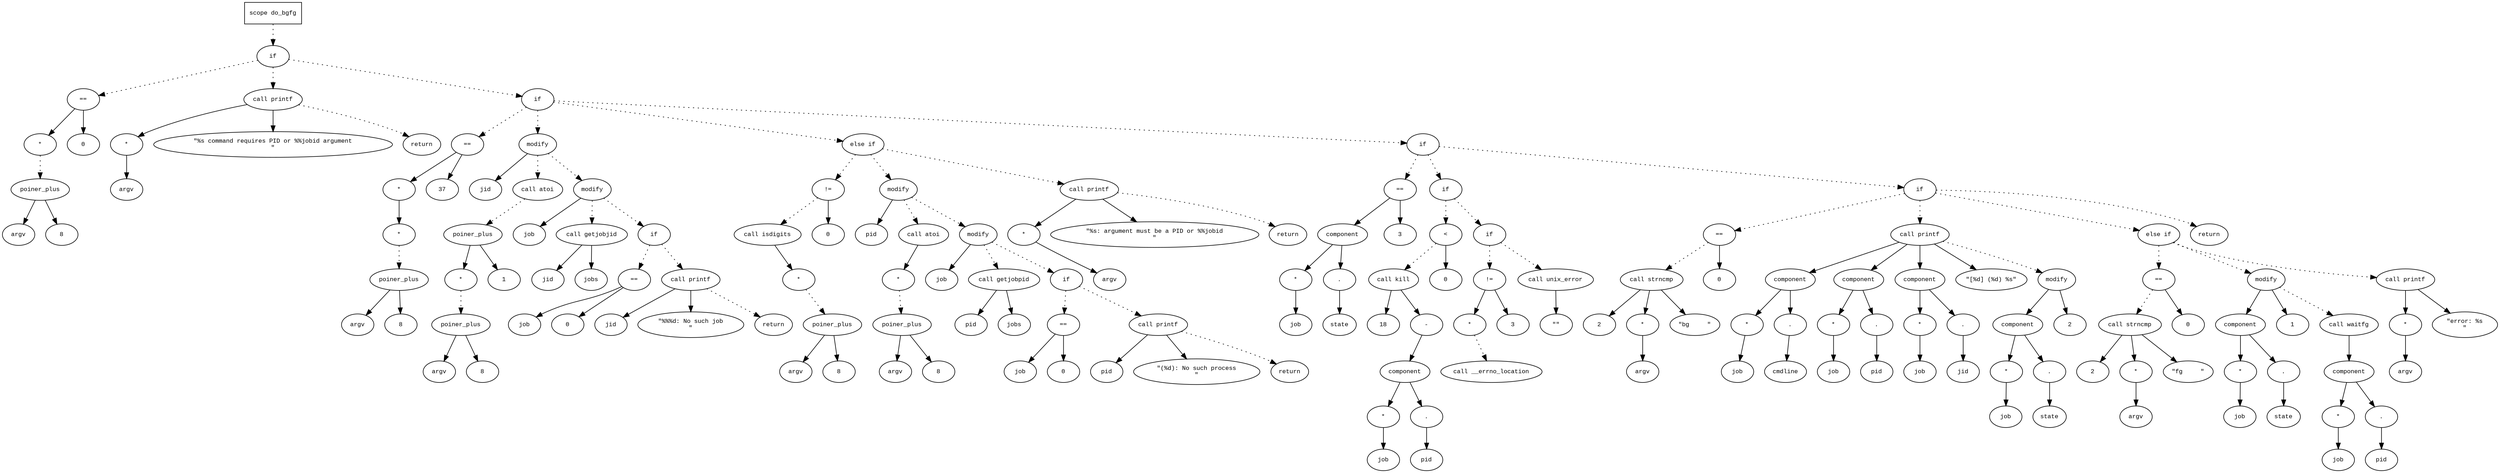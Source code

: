 digraph AST {
  graph [fontname="Times New Roman",fontsize=10];
  node  [fontname="Courier New",fontsize=10];
  edge  [fontname="Times New Roman",fontsize=10];

  node1 [label="scope do_bgfg",shape=box];
  node2 [label="if",shape=ellipse];
  node1 -> node2 [style=dotted];
  node3 [label="==",shape=ellipse];
  node4 [label="*",shape=ellipse];
  node5 [label="poiner_plus",shape=ellipse];
  node6 [label="argv",shape=ellipse];
  node5 -> node6;
  node7 [label="8",shape=ellipse];
  node5 -> node7;
  node4 -> node5 [style=dotted];
  node3 -> node4;
  node8 [label="0",shape=ellipse];
  node3 -> node8;
  node2 -> node3 [style=dotted];
  node9 [label="call printf",shape=ellipse];
  node10 [label="*",shape=ellipse];
  node11 [label="argv",shape=ellipse];
  node10 -> node11;
  node9 -> node10;
  node12 [label="\"%s command requires PID or %%jobid argument
\"",shape=ellipse];
  node9 -> node12;
  node2 -> node9 [style=dotted];
  node13 [label="return",shape=ellipse];
  node9 -> node13 [style=dotted];
  node14 [label="if",shape=ellipse];
  node2 -> node14 [style=dotted];
  node15 [label="==",shape=ellipse];
  node16 [label="*",shape=ellipse];
  node17 [label="*",shape=ellipse];
  node18 [label="poiner_plus",shape=ellipse];
  node19 [label="argv",shape=ellipse];
  node18 -> node19;
  node20 [label="8",shape=ellipse];
  node18 -> node20;
  node17 -> node18 [style=dotted];
  node16 -> node17;
  node15 -> node16;
  node21 [label="37",shape=ellipse];
  node15 -> node21;
  node14 -> node15 [style=dotted];
  node22 [label="modify",shape=ellipse];
  node23 [label="jid",shape=ellipse];
  node22 -> node23;
  node24 [label="call atoi",shape=ellipse];
  node25 [label="poiner_plus",shape=ellipse];
  node26 [label="*",shape=ellipse];
  node27 [label="poiner_plus",shape=ellipse];
  node28 [label="argv",shape=ellipse];
  node27 -> node28;
  node29 [label="8",shape=ellipse];
  node27 -> node29;
  node26 -> node27 [style=dotted];
  node25 -> node26;
  node30 [label="1",shape=ellipse];
  node25 -> node30;
  node24 -> node25 [style=dotted];
  node22 -> node24 [style=dotted];
  node14 -> node22 [style=dotted];
  node31 [label="modify",shape=ellipse];
  node32 [label="job",shape=ellipse];
  node31 -> node32;
  node33 [label="call getjobjid",shape=ellipse];
  node34 [label="jid",shape=ellipse];
  node33 -> node34;
  node35 [label="jobs",shape=ellipse];
  node33 -> node35;
  node31 -> node33 [style=dotted];
  node22 -> node31 [style=dotted];
  node36 [label="if",shape=ellipse];
  node31 -> node36 [style=dotted];
  node37 [label="==",shape=ellipse];
  node38 [label="job",shape=ellipse];
  node37 -> node38;
  node39 [label="0",shape=ellipse];
  node37 -> node39;
  node36 -> node37 [style=dotted];
  node40 [label="call printf",shape=ellipse];
  node41 [label="jid",shape=ellipse];
  node40 -> node41;
  node42 [label="\"%%%d: No such job
\"",shape=ellipse];
  node40 -> node42;
  node36 -> node40 [style=dotted];
  node43 [label="return",shape=ellipse];
  node40 -> node43 [style=dotted];
  node44 [label="else if",shape=ellipse];
  node14 -> node44 [style=dotted];
  node45 [label="!=",shape=ellipse];
  node46 [label="call isdigits",shape=ellipse];
  node47 [label="*",shape=ellipse];
  node48 [label="poiner_plus",shape=ellipse];
  node49 [label="argv",shape=ellipse];
  node48 -> node49;
  node50 [label="8",shape=ellipse];
  node48 -> node50;
  node47 -> node48 [style=dotted];
  node46 -> node47;
  node45 -> node46 [style=dotted];
  node51 [label="0",shape=ellipse];
  node45 -> node51;
  node44 -> node45 [style=dotted];
  node52 [label="modify",shape=ellipse];
  node53 [label="pid",shape=ellipse];
  node52 -> node53;
  node54 [label="call atoi",shape=ellipse];
  node55 [label="*",shape=ellipse];
  node56 [label="poiner_plus",shape=ellipse];
  node57 [label="argv",shape=ellipse];
  node56 -> node57;
  node58 [label="8",shape=ellipse];
  node56 -> node58;
  node55 -> node56 [style=dotted];
  node54 -> node55;
  node52 -> node54 [style=dotted];
  node44 -> node52 [style=dotted];
  node59 [label="modify",shape=ellipse];
  node60 [label="job",shape=ellipse];
  node59 -> node60;
  node61 [label="call getjobpid",shape=ellipse];
  node62 [label="pid",shape=ellipse];
  node61 -> node62;
  node63 [label="jobs",shape=ellipse];
  node61 -> node63;
  node59 -> node61 [style=dotted];
  node52 -> node59 [style=dotted];
  node64 [label="if",shape=ellipse];
  node59 -> node64 [style=dotted];
  node65 [label="==",shape=ellipse];
  node66 [label="job",shape=ellipse];
  node65 -> node66;
  node67 [label="0",shape=ellipse];
  node65 -> node67;
  node64 -> node65 [style=dotted];
  node68 [label="call printf",shape=ellipse];
  node69 [label="pid",shape=ellipse];
  node68 -> node69;
  node70 [label="\"(%d): No such process
\"",shape=ellipse];
  node68 -> node70;
  node64 -> node68 [style=dotted];
  node71 [label="return",shape=ellipse];
  node68 -> node71 [style=dotted];
  node72 [label="call printf",shape=ellipse];
  node73 [label="*",shape=ellipse];
  node74 [label="argv",shape=ellipse];
  node73 -> node74;
  node72 -> node73;
  node75 [label="\"%s: argument must be a PID or %%jobid
\"",shape=ellipse];
  node72 -> node75;
  node44 -> node72 [style=dotted];
  node76 [label="return",shape=ellipse];
  node72 -> node76 [style=dotted];
  node77 [label="if",shape=ellipse];
  node14 -> node77 [style=dotted];
  node78 [label="==",shape=ellipse];
  node79 [label="component",shape=ellipse];
  node78 -> node79;
  node80 [label="*",shape=ellipse];
  node81 [label="job",shape=ellipse];
  node80 -> node81;
  node79 -> node80;
  node82 [label=".",shape=ellipse];
  node79 -> node82;
  node83 [label="state",shape=ellipse];
  node82 -> node83;
  node84 [label="3",shape=ellipse];
  node78 -> node84;
  node77 -> node78 [style=dotted];
  node85 [label="if",shape=ellipse];
  node77 -> node85 [style=dotted];
  node86 [label="<",shape=ellipse];
  node87 [label="call kill",shape=ellipse];
  node88 [label="18",shape=ellipse];
  node87 -> node88;
  node89 [label="-",shape=ellipse];
  node90 [label="component",shape=ellipse];
  node89 -> node90;
  node91 [label="*",shape=ellipse];
  node92 [label="job",shape=ellipse];
  node91 -> node92;
  node90 -> node91;
  node93 [label=".",shape=ellipse];
  node90 -> node93;
  node94 [label="pid",shape=ellipse];
  node93 -> node94;
  node87 -> node89;
  node86 -> node87 [style=dotted];
  node95 [label="0",shape=ellipse];
  node86 -> node95;
  node85 -> node86 [style=dotted];
  node96 [label="if",shape=ellipse];
  node85 -> node96 [style=dotted];
  node97 [label="!=",shape=ellipse];
  node98 [label="*",shape=ellipse];
  node99 [label="call __errno_location",shape=ellipse];
  node98 -> node99 [style=dotted];
  node97 -> node98;
  node100 [label="3",shape=ellipse];
  node97 -> node100;
  node96 -> node97 [style=dotted];
  node101 [label="call unix_error",shape=ellipse];
  node102 [label="\"\"",shape=ellipse];
  node101 -> node102;
  node96 -> node101 [style=dotted];
  node103 [label="if",shape=ellipse];
  node77 -> node103 [style=dotted];
  node104 [label="==",shape=ellipse];
  node105 [label="call strncmp",shape=ellipse];
  node106 [label="2",shape=ellipse];
  node105 -> node106;
  node107 [label="*",shape=ellipse];
  node108 [label="argv",shape=ellipse];
  node107 -> node108;
  node105 -> node107;
  node109 [label="\"bg     \"",shape=ellipse];
  node105 -> node109;
  node104 -> node105 [style=dotted];
  node110 [label="0",shape=ellipse];
  node104 -> node110;
  node103 -> node104 [style=dotted];
  node111 [label="call printf",shape=ellipse];
  node112 [label="component",shape=ellipse];
  node111 -> node112;
  node113 [label="*",shape=ellipse];
  node114 [label="job",shape=ellipse];
  node113 -> node114;
  node112 -> node113;
  node115 [label=".",shape=ellipse];
  node112 -> node115;
  node116 [label="cmdline",shape=ellipse];
  node115 -> node116;
  node117 [label="component",shape=ellipse];
  node111 -> node117;
  node118 [label="*",shape=ellipse];
  node119 [label="job",shape=ellipse];
  node118 -> node119;
  node117 -> node118;
  node120 [label=".",shape=ellipse];
  node117 -> node120;
  node121 [label="pid",shape=ellipse];
  node120 -> node121;
  node122 [label="component",shape=ellipse];
  node111 -> node122;
  node123 [label="*",shape=ellipse];
  node124 [label="job",shape=ellipse];
  node123 -> node124;
  node122 -> node123;
  node125 [label=".",shape=ellipse];
  node122 -> node125;
  node126 [label="jid",shape=ellipse];
  node125 -> node126;
  node127 [label="\"[%d] (%d) %s\"",shape=ellipse];
  node111 -> node127;
  node103 -> node111 [style=dotted];
  node128 [label="modify",shape=ellipse];
  node129 [label="component",shape=ellipse];
  node128 -> node129;
  node130 [label="*",shape=ellipse];
  node131 [label="job",shape=ellipse];
  node130 -> node131;
  node129 -> node130;
  node132 [label=".",shape=ellipse];
  node129 -> node132;
  node133 [label="state",shape=ellipse];
  node132 -> node133;
  node134 [label="2",shape=ellipse];
  node128 -> node134;
  node111 -> node128 [style=dotted];
  node135 [label="else if",shape=ellipse];
  node103 -> node135 [style=dotted];
  node136 [label="==",shape=ellipse];
  node137 [label="call strncmp",shape=ellipse];
  node138 [label="2",shape=ellipse];
  node137 -> node138;
  node139 [label="*",shape=ellipse];
  node140 [label="argv",shape=ellipse];
  node139 -> node140;
  node137 -> node139;
  node141 [label="\"fg     \"",shape=ellipse];
  node137 -> node141;
  node136 -> node137 [style=dotted];
  node142 [label="0",shape=ellipse];
  node136 -> node142;
  node135 -> node136 [style=dotted];
  node143 [label="modify",shape=ellipse];
  node144 [label="component",shape=ellipse];
  node143 -> node144;
  node145 [label="*",shape=ellipse];
  node146 [label="job",shape=ellipse];
  node145 -> node146;
  node144 -> node145;
  node147 [label=".",shape=ellipse];
  node144 -> node147;
  node148 [label="state",shape=ellipse];
  node147 -> node148;
  node149 [label="1",shape=ellipse];
  node143 -> node149;
  node135 -> node143 [style=dotted];
  node150 [label="call waitfg",shape=ellipse];
  node151 [label="component",shape=ellipse];
  node150 -> node151;
  node152 [label="*",shape=ellipse];
  node153 [label="job",shape=ellipse];
  node152 -> node153;
  node151 -> node152;
  node154 [label=".",shape=ellipse];
  node151 -> node154;
  node155 [label="pid",shape=ellipse];
  node154 -> node155;
  node143 -> node150 [style=dotted];
  node156 [label="call printf",shape=ellipse];
  node157 [label="*",shape=ellipse];
  node158 [label="argv",shape=ellipse];
  node157 -> node158;
  node156 -> node157;
  node159 [label="\"error: %s
\"",shape=ellipse];
  node156 -> node159;
  node135 -> node156 [style=dotted];
  node160 [label="return",shape=ellipse];
  node103 -> node160 [style=dotted];
} 